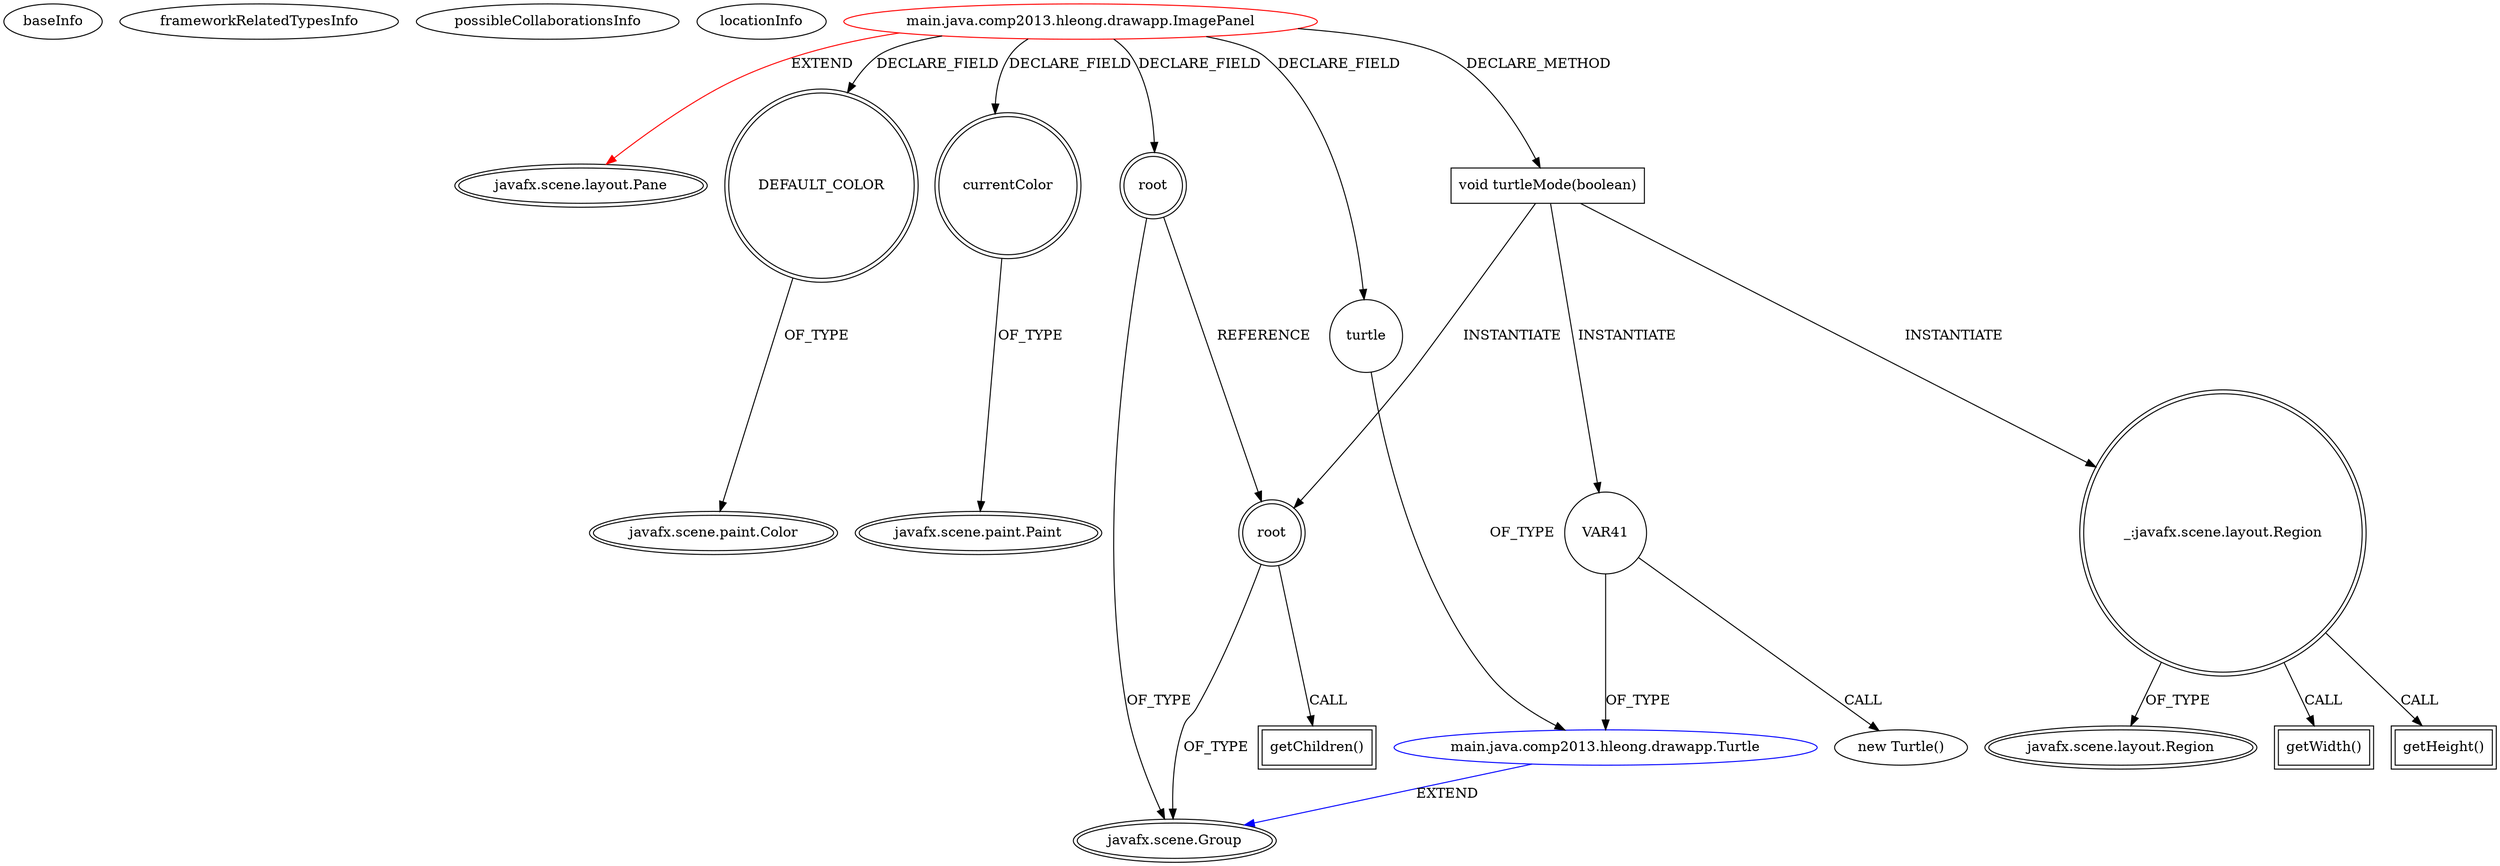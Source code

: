 digraph {
baseInfo[graphId=531,category="extension_graph",isAnonymous=false,possibleRelation=true]
frameworkRelatedTypesInfo[0="javafx.scene.layout.Pane"]
possibleCollaborationsInfo[0="531~CLIENT_METHOD_DECLARATION-INSTANTIATION-FIELD_DECLARATION-~javafx.scene.layout.Pane ~javafx.scene.Group ~false~false"]
locationInfo[projectName="HioLeong-DrawApp",filePath="/HioLeong-DrawApp/DrawApp-master/src/main/java/comp2013/hleong/drawapp/ImagePanel.java",contextSignature="ImagePanel",graphId="531"]
0[label="main.java.comp2013.hleong.drawapp.ImagePanel",vertexType="ROOT_CLIENT_CLASS_DECLARATION",isFrameworkType=false,color=red]
1[label="javafx.scene.layout.Pane",vertexType="FRAMEWORK_CLASS_TYPE",isFrameworkType=true,peripheries=2]
2[label="DEFAULT_COLOR",vertexType="FIELD_DECLARATION",isFrameworkType=true,peripheries=2,shape=circle]
3[label="javafx.scene.paint.Color",vertexType="FRAMEWORK_CLASS_TYPE",isFrameworkType=true,peripheries=2]
4[label="currentColor",vertexType="FIELD_DECLARATION",isFrameworkType=true,peripheries=2,shape=circle]
5[label="javafx.scene.paint.Paint",vertexType="FRAMEWORK_CLASS_TYPE",isFrameworkType=true,peripheries=2]
6[label="root",vertexType="FIELD_DECLARATION",isFrameworkType=true,peripheries=2,shape=circle]
7[label="javafx.scene.Group",vertexType="FRAMEWORK_CLASS_TYPE",isFrameworkType=true,peripheries=2]
8[label="turtle",vertexType="FIELD_DECLARATION",isFrameworkType=false,shape=circle]
9[label="main.java.comp2013.hleong.drawapp.Turtle",vertexType="REFERENCE_CLIENT_CLASS_DECLARATION",isFrameworkType=false,color=blue]
132[label="void turtleMode(boolean)",vertexType="CLIENT_METHOD_DECLARATION",isFrameworkType=false,shape=box]
134[label="VAR41",vertexType="VARIABLE_EXPRESION",isFrameworkType=false,shape=circle]
133[label="new Turtle()",vertexType="CONSTRUCTOR_CALL",isFrameworkType=false]
136[label="_:javafx.scene.layout.Region",vertexType="VARIABLE_EXPRESION",isFrameworkType=true,peripheries=2,shape=circle]
138[label="javafx.scene.layout.Region",vertexType="FRAMEWORK_CLASS_TYPE",isFrameworkType=true,peripheries=2]
137[label="getWidth()",vertexType="INSIDE_CALL",isFrameworkType=true,peripheries=2,shape=box]
140[label="getHeight()",vertexType="INSIDE_CALL",isFrameworkType=true,peripheries=2,shape=box]
141[label="root",vertexType="VARIABLE_EXPRESION",isFrameworkType=true,peripheries=2,shape=circle]
142[label="getChildren()",vertexType="INSIDE_CALL",isFrameworkType=true,peripheries=2,shape=box]
0->1[label="EXTEND",color=red]
0->2[label="DECLARE_FIELD"]
2->3[label="OF_TYPE"]
0->4[label="DECLARE_FIELD"]
4->5[label="OF_TYPE"]
0->6[label="DECLARE_FIELD"]
6->7[label="OF_TYPE"]
0->8[label="DECLARE_FIELD"]
9->7[label="EXTEND",color=blue]
8->9[label="OF_TYPE"]
0->132[label="DECLARE_METHOD"]
132->134[label="INSTANTIATE"]
134->9[label="OF_TYPE"]
134->133[label="CALL"]
132->136[label="INSTANTIATE"]
136->138[label="OF_TYPE"]
136->137[label="CALL"]
136->140[label="CALL"]
132->141[label="INSTANTIATE"]
6->141[label="REFERENCE"]
141->7[label="OF_TYPE"]
141->142[label="CALL"]
}
